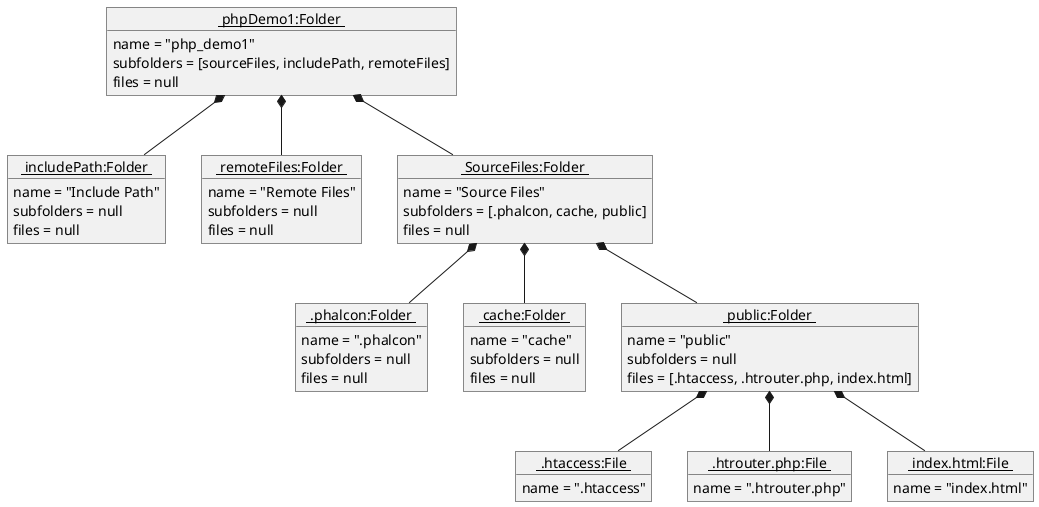@startuml
object "<u> phpDemo1:Folder </u>" as demo {
name = "php_demo1"
subfolders = [sourceFiles, includePath, remoteFiles]
files = null
}

object "<u> includePath:Folder </u>" as  demo1 {
name = "Include Path"
subfolders = null
files = null
}

object "<u> remoteFiles:Folder </u>" as  demo2 {
name = "Remote Files"
subfolders = null
files = null
}

object "<u> SourceFiles:Folder </u>" as  demo3 {
name = "Source Files"
subfolders = [.phalcon, cache, public]
files = null
}

object "<u> .phalcon:Folder </u>" as  demo4 {
name = ".phalcon"
subfolders = null
files = null
}

object "<u> cache:Folder </u>" as  demo5 {
name = "cache"
subfolders = null
files = null
}

object "<u> public:Folder </u>" as demo6 {
name = "public"
subfolders = null
files = [.htaccess, .htrouter.php, index.html]

 }

object "<u> .htaccess:File </u>" as demo7 {
name = ".htaccess"
}

object "<u> .htrouter.php:File </u>" as demo8 {
name = ".htrouter.php"
}

object "<u> index.html:File </u>" as demo9 {
name = "index.html"
}

demo *-- demo1
demo *-- demo2
demo *-- demo3

demo3 *-- demo4
demo3 *-- demo5
demo3 *-- demo6

demo6 *-- demo7
demo6 *-- demo8
demo6 *-- demo9


@enduml



